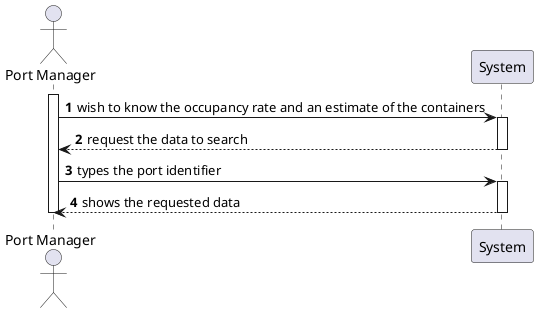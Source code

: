 @startuml
actor "Port Manager" as Adm
participant "System" as System

autonumber

activate Adm

Adm -> System: wish to know the occupancy rate and an estimate of the containers

activate System

System --> Adm: request the data to search

deactivate System

Adm -> System: types the port identifier

activate System

System --> Adm: shows the requested data

deactivate System

deactivate Adm
@enduml